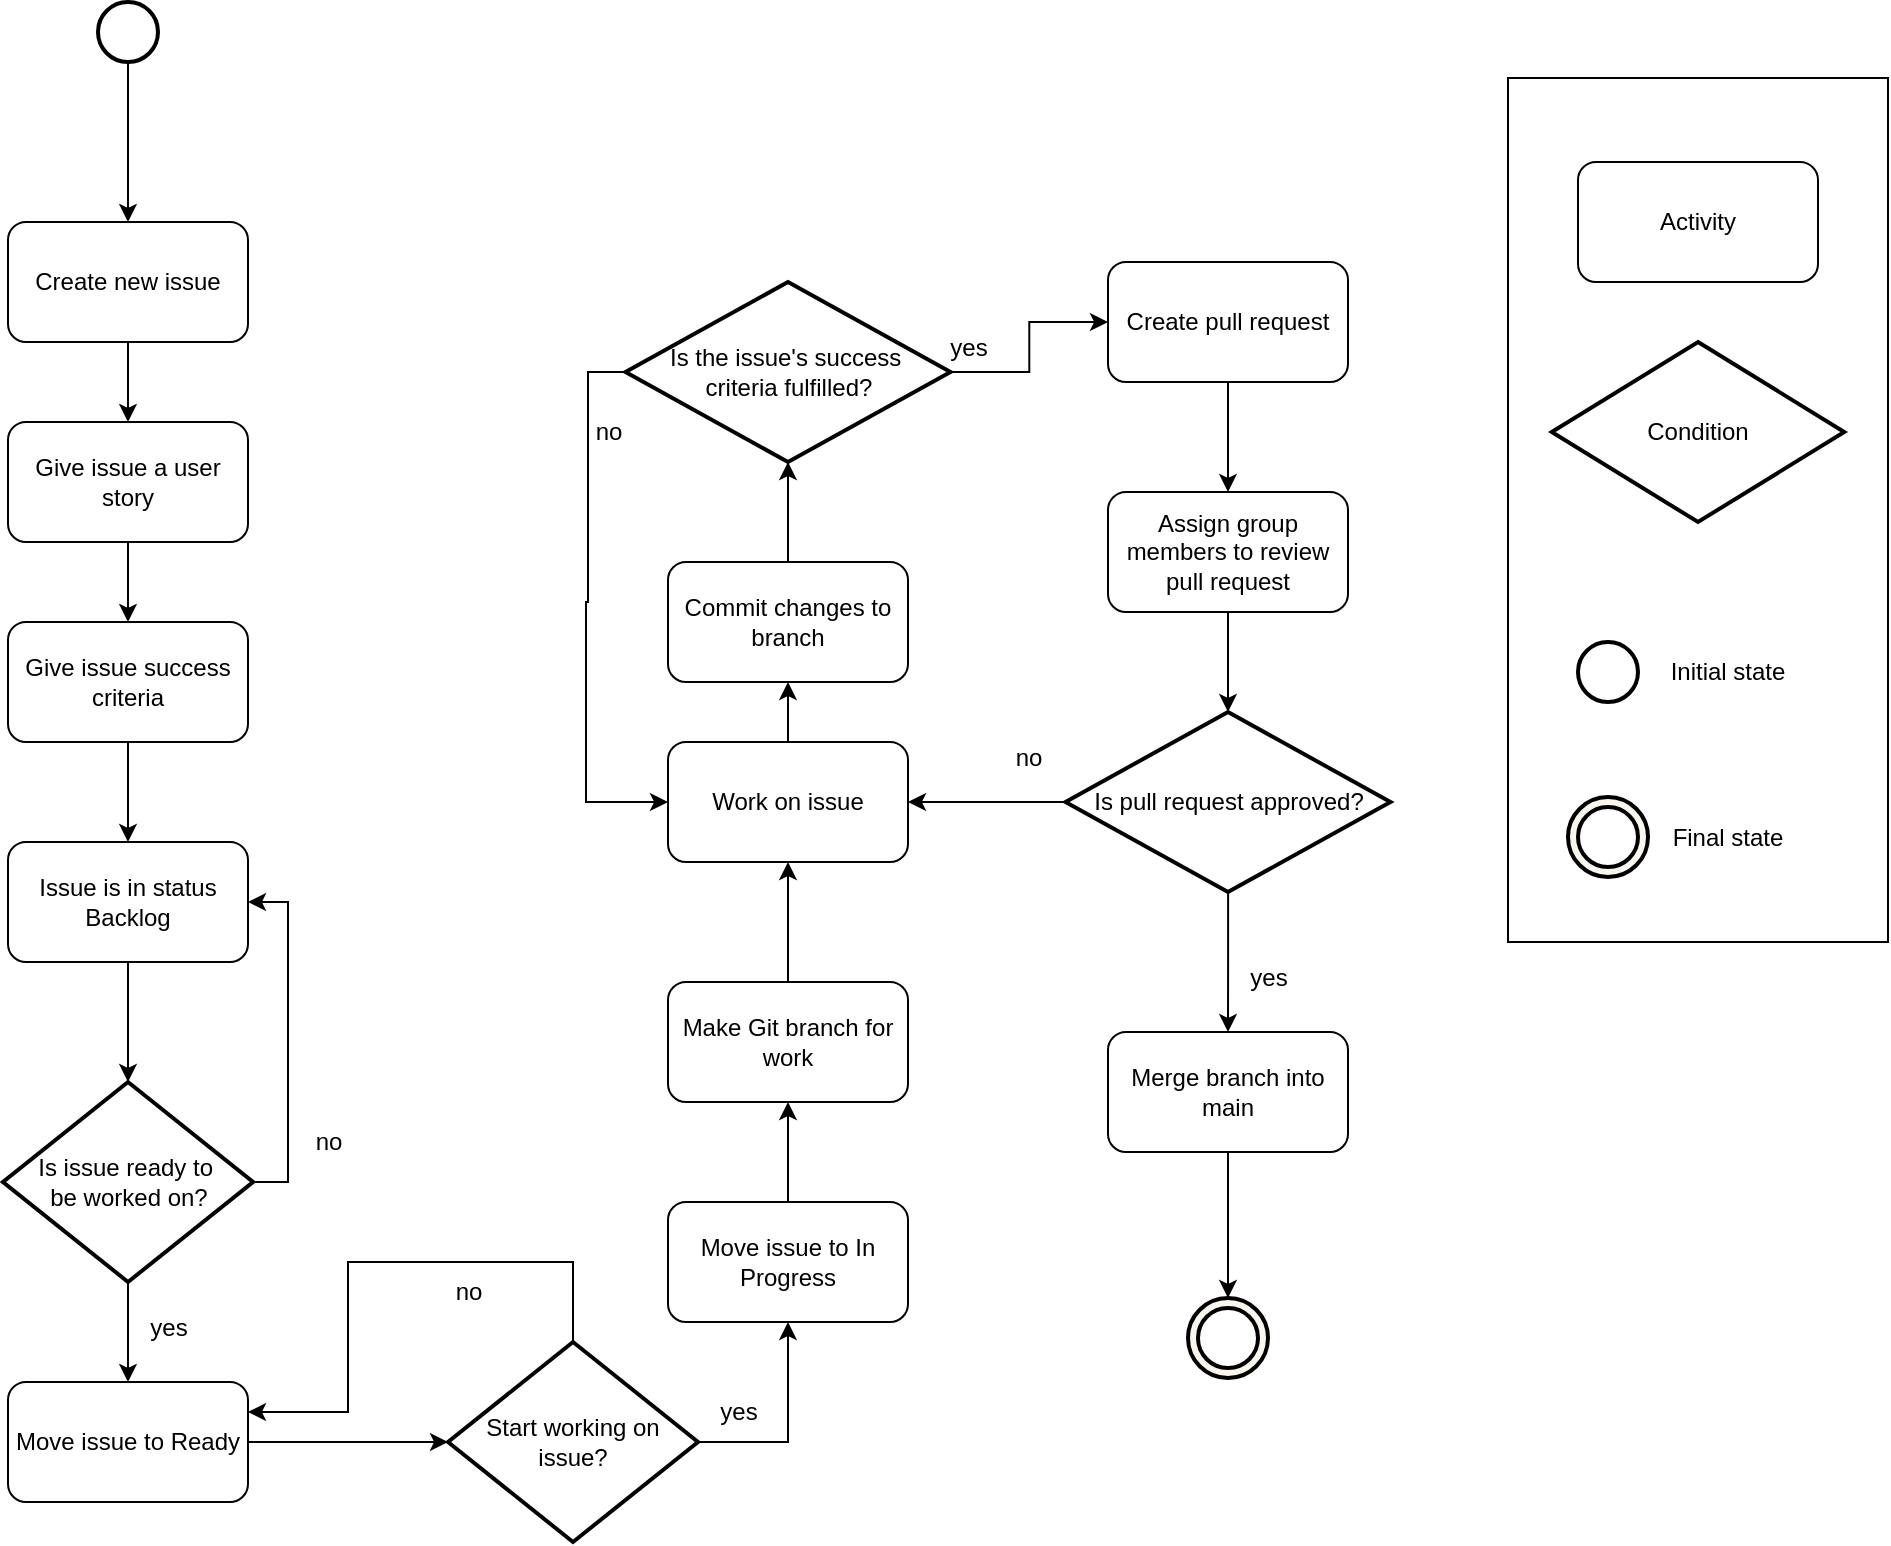 <mxfile version="22.1.11" type="device">
  <diagram id="C5RBs43oDa-KdzZeNtuy" name="Page-1">
    <mxGraphModel dx="1405" dy="873" grid="1" gridSize="10" guides="1" tooltips="1" connect="1" arrows="1" fold="1" page="1" pageScale="1" pageWidth="827" pageHeight="1169" math="0" shadow="0">
      <root>
        <mxCell id="WIyWlLk6GJQsqaUBKTNV-0" />
        <mxCell id="WIyWlLk6GJQsqaUBKTNV-1" parent="WIyWlLk6GJQsqaUBKTNV-0" />
        <mxCell id="WE9RbeKmWWLNKagedYsp-73" value="" style="rounded=0;whiteSpace=wrap;html=1;fillColor=none;" parent="WIyWlLk6GJQsqaUBKTNV-1" vertex="1">
          <mxGeometry x="870" y="68" width="190" height="432" as="geometry" />
        </mxCell>
        <mxCell id="WE9RbeKmWWLNKagedYsp-13" style="edgeStyle=orthogonalEdgeStyle;rounded=0;orthogonalLoop=1;jettySize=auto;html=1;entryX=0.5;entryY=0;entryDx=0;entryDy=0;" parent="WIyWlLk6GJQsqaUBKTNV-1" source="WE9RbeKmWWLNKagedYsp-0" target="WE9RbeKmWWLNKagedYsp-1" edge="1">
          <mxGeometry relative="1" as="geometry" />
        </mxCell>
        <mxCell id="WE9RbeKmWWLNKagedYsp-0" value="" style="strokeWidth=2;html=1;shape=mxgraph.flowchart.start_2;whiteSpace=wrap;" parent="WIyWlLk6GJQsqaUBKTNV-1" vertex="1">
          <mxGeometry x="165" y="30" width="30" height="30" as="geometry" />
        </mxCell>
        <mxCell id="WE9RbeKmWWLNKagedYsp-3" style="edgeStyle=orthogonalEdgeStyle;rounded=0;orthogonalLoop=1;jettySize=auto;html=1;" parent="WIyWlLk6GJQsqaUBKTNV-1" source="WE9RbeKmWWLNKagedYsp-1" target="WE9RbeKmWWLNKagedYsp-2" edge="1">
          <mxGeometry relative="1" as="geometry" />
        </mxCell>
        <mxCell id="WE9RbeKmWWLNKagedYsp-1" value="Create new issue" style="rounded=1;whiteSpace=wrap;html=1;" parent="WIyWlLk6GJQsqaUBKTNV-1" vertex="1">
          <mxGeometry x="120" y="140" width="120" height="60" as="geometry" />
        </mxCell>
        <mxCell id="WE9RbeKmWWLNKagedYsp-7" style="edgeStyle=orthogonalEdgeStyle;rounded=0;orthogonalLoop=1;jettySize=auto;html=1;" parent="WIyWlLk6GJQsqaUBKTNV-1" source="WE9RbeKmWWLNKagedYsp-2" target="WE9RbeKmWWLNKagedYsp-6" edge="1">
          <mxGeometry relative="1" as="geometry" />
        </mxCell>
        <mxCell id="WE9RbeKmWWLNKagedYsp-2" value="Give issue a user story" style="rounded=1;whiteSpace=wrap;html=1;" parent="WIyWlLk6GJQsqaUBKTNV-1" vertex="1">
          <mxGeometry x="120" y="240" width="120" height="60" as="geometry" />
        </mxCell>
        <mxCell id="WE9RbeKmWWLNKagedYsp-17" style="edgeStyle=orthogonalEdgeStyle;rounded=0;orthogonalLoop=1;jettySize=auto;html=1;" parent="WIyWlLk6GJQsqaUBKTNV-1" source="WE9RbeKmWWLNKagedYsp-6" target="WE9RbeKmWWLNKagedYsp-16" edge="1">
          <mxGeometry relative="1" as="geometry" />
        </mxCell>
        <mxCell id="WE9RbeKmWWLNKagedYsp-6" value="Give issue success criteria" style="rounded=1;whiteSpace=wrap;html=1;" parent="WIyWlLk6GJQsqaUBKTNV-1" vertex="1">
          <mxGeometry x="120" y="340" width="120" height="60" as="geometry" />
        </mxCell>
        <mxCell id="WE9RbeKmWWLNKagedYsp-19" style="edgeStyle=orthogonalEdgeStyle;rounded=0;orthogonalLoop=1;jettySize=auto;html=1;entryX=1;entryY=0.5;entryDx=0;entryDy=0;" parent="WIyWlLk6GJQsqaUBKTNV-1" source="WE9RbeKmWWLNKagedYsp-14" target="WE9RbeKmWWLNKagedYsp-16" edge="1">
          <mxGeometry relative="1" as="geometry">
            <Array as="points">
              <mxPoint x="260" y="620" />
              <mxPoint x="260" y="480" />
            </Array>
          </mxGeometry>
        </mxCell>
        <mxCell id="WE9RbeKmWWLNKagedYsp-24" style="edgeStyle=orthogonalEdgeStyle;rounded=0;orthogonalLoop=1;jettySize=auto;html=1;entryX=0.5;entryY=0;entryDx=0;entryDy=0;" parent="WIyWlLk6GJQsqaUBKTNV-1" source="WE9RbeKmWWLNKagedYsp-14" target="WE9RbeKmWWLNKagedYsp-23" edge="1">
          <mxGeometry relative="1" as="geometry" />
        </mxCell>
        <mxCell id="WE9RbeKmWWLNKagedYsp-14" value="&lt;div&gt;Is issue ready to&amp;nbsp;&lt;/div&gt;&lt;div&gt;be worked on?&lt;/div&gt;" style="strokeWidth=2;html=1;shape=mxgraph.flowchart.decision;whiteSpace=wrap;" parent="WIyWlLk6GJQsqaUBKTNV-1" vertex="1">
          <mxGeometry x="117.5" y="570" width="125" height="100" as="geometry" />
        </mxCell>
        <mxCell id="WE9RbeKmWWLNKagedYsp-16" value="Issue is in status Backlog" style="rounded=1;whiteSpace=wrap;html=1;" parent="WIyWlLk6GJQsqaUBKTNV-1" vertex="1">
          <mxGeometry x="120" y="450" width="120" height="60" as="geometry" />
        </mxCell>
        <mxCell id="WE9RbeKmWWLNKagedYsp-18" style="edgeStyle=orthogonalEdgeStyle;rounded=0;orthogonalLoop=1;jettySize=auto;html=1;entryX=0.5;entryY=0;entryDx=0;entryDy=0;entryPerimeter=0;" parent="WIyWlLk6GJQsqaUBKTNV-1" source="WE9RbeKmWWLNKagedYsp-16" target="WE9RbeKmWWLNKagedYsp-14" edge="1">
          <mxGeometry relative="1" as="geometry" />
        </mxCell>
        <mxCell id="WE9RbeKmWWLNKagedYsp-20" value="no" style="text;html=1;align=center;verticalAlign=middle;resizable=0;points=[];autosize=1;strokeColor=none;fillColor=none;" parent="WIyWlLk6GJQsqaUBKTNV-1" vertex="1">
          <mxGeometry x="260" y="585" width="40" height="30" as="geometry" />
        </mxCell>
        <mxCell id="WE9RbeKmWWLNKagedYsp-23" value="Move issue to Ready" style="rounded=1;whiteSpace=wrap;html=1;" parent="WIyWlLk6GJQsqaUBKTNV-1" vertex="1">
          <mxGeometry x="120" y="720" width="120" height="60" as="geometry" />
        </mxCell>
        <mxCell id="WE9RbeKmWWLNKagedYsp-26" value="yes" style="text;html=1;align=center;verticalAlign=middle;resizable=0;points=[];autosize=1;strokeColor=none;fillColor=none;" parent="WIyWlLk6GJQsqaUBKTNV-1" vertex="1">
          <mxGeometry x="180" y="678" width="40" height="30" as="geometry" />
        </mxCell>
        <mxCell id="WE9RbeKmWWLNKagedYsp-32" style="edgeStyle=orthogonalEdgeStyle;rounded=0;orthogonalLoop=1;jettySize=auto;html=1;entryX=1;entryY=0.25;entryDx=0;entryDy=0;" parent="WIyWlLk6GJQsqaUBKTNV-1" source="WE9RbeKmWWLNKagedYsp-29" target="WE9RbeKmWWLNKagedYsp-23" edge="1">
          <mxGeometry relative="1" as="geometry">
            <Array as="points">
              <mxPoint x="403" y="660" />
              <mxPoint x="290" y="660" />
              <mxPoint x="290" y="735" />
            </Array>
          </mxGeometry>
        </mxCell>
        <mxCell id="WE9RbeKmWWLNKagedYsp-36" style="edgeStyle=orthogonalEdgeStyle;rounded=0;orthogonalLoop=1;jettySize=auto;html=1;entryX=0.5;entryY=1;entryDx=0;entryDy=0;" parent="WIyWlLk6GJQsqaUBKTNV-1" source="WE9RbeKmWWLNKagedYsp-29" target="WE9RbeKmWWLNKagedYsp-35" edge="1">
          <mxGeometry relative="1" as="geometry">
            <Array as="points">
              <mxPoint x="510" y="750" />
            </Array>
          </mxGeometry>
        </mxCell>
        <mxCell id="WE9RbeKmWWLNKagedYsp-29" value="Start working on issue?" style="strokeWidth=2;html=1;shape=mxgraph.flowchart.decision;whiteSpace=wrap;" parent="WIyWlLk6GJQsqaUBKTNV-1" vertex="1">
          <mxGeometry x="340" y="700" width="125" height="100" as="geometry" />
        </mxCell>
        <mxCell id="WE9RbeKmWWLNKagedYsp-30" style="edgeStyle=orthogonalEdgeStyle;rounded=0;orthogonalLoop=1;jettySize=auto;html=1;entryX=0;entryY=0.5;entryDx=0;entryDy=0;entryPerimeter=0;" parent="WIyWlLk6GJQsqaUBKTNV-1" source="WE9RbeKmWWLNKagedYsp-23" target="WE9RbeKmWWLNKagedYsp-29" edge="1">
          <mxGeometry relative="1" as="geometry" />
        </mxCell>
        <mxCell id="WE9RbeKmWWLNKagedYsp-31" value="no" style="text;html=1;align=center;verticalAlign=middle;resizable=0;points=[];autosize=1;strokeColor=none;fillColor=none;" parent="WIyWlLk6GJQsqaUBKTNV-1" vertex="1">
          <mxGeometry x="330" y="660" width="40" height="30" as="geometry" />
        </mxCell>
        <mxCell id="WE9RbeKmWWLNKagedYsp-38" style="edgeStyle=orthogonalEdgeStyle;rounded=0;orthogonalLoop=1;jettySize=auto;html=1;" parent="WIyWlLk6GJQsqaUBKTNV-1" source="WE9RbeKmWWLNKagedYsp-35" target="WE9RbeKmWWLNKagedYsp-37" edge="1">
          <mxGeometry relative="1" as="geometry" />
        </mxCell>
        <mxCell id="WE9RbeKmWWLNKagedYsp-35" value="Move issue to In Progress" style="rounded=1;whiteSpace=wrap;html=1;" parent="WIyWlLk6GJQsqaUBKTNV-1" vertex="1">
          <mxGeometry x="450" y="630" width="120" height="60" as="geometry" />
        </mxCell>
        <mxCell id="XPdTD1zhnmzniD1Hm851-0" style="edgeStyle=orthogonalEdgeStyle;rounded=0;orthogonalLoop=1;jettySize=auto;html=1;exitX=0.5;exitY=0;exitDx=0;exitDy=0;entryX=0.5;entryY=1;entryDx=0;entryDy=0;" edge="1" parent="WIyWlLk6GJQsqaUBKTNV-1" source="WE9RbeKmWWLNKagedYsp-37" target="WE9RbeKmWWLNKagedYsp-42">
          <mxGeometry relative="1" as="geometry" />
        </mxCell>
        <mxCell id="WE9RbeKmWWLNKagedYsp-37" value="Make Git branch for work" style="rounded=1;whiteSpace=wrap;html=1;" parent="WIyWlLk6GJQsqaUBKTNV-1" vertex="1">
          <mxGeometry x="450" y="520" width="120" height="60" as="geometry" />
        </mxCell>
        <mxCell id="WE9RbeKmWWLNKagedYsp-41" value="yes" style="text;html=1;align=center;verticalAlign=middle;resizable=0;points=[];autosize=1;strokeColor=none;fillColor=none;" parent="WIyWlLk6GJQsqaUBKTNV-1" vertex="1">
          <mxGeometry x="465" y="720" width="40" height="30" as="geometry" />
        </mxCell>
        <mxCell id="WE9RbeKmWWLNKagedYsp-45" style="edgeStyle=orthogonalEdgeStyle;rounded=0;orthogonalLoop=1;jettySize=auto;html=1;" parent="WIyWlLk6GJQsqaUBKTNV-1" source="WE9RbeKmWWLNKagedYsp-42" target="WE9RbeKmWWLNKagedYsp-44" edge="1">
          <mxGeometry relative="1" as="geometry" />
        </mxCell>
        <mxCell id="WE9RbeKmWWLNKagedYsp-42" value="Work on issue" style="rounded=1;whiteSpace=wrap;html=1;" parent="WIyWlLk6GJQsqaUBKTNV-1" vertex="1">
          <mxGeometry x="450" y="400" width="120" height="60" as="geometry" />
        </mxCell>
        <mxCell id="WE9RbeKmWWLNKagedYsp-44" value="Commit changes to branch" style="rounded=1;whiteSpace=wrap;html=1;" parent="WIyWlLk6GJQsqaUBKTNV-1" vertex="1">
          <mxGeometry x="450" y="310" width="120" height="60" as="geometry" />
        </mxCell>
        <mxCell id="WE9RbeKmWWLNKagedYsp-50" style="edgeStyle=orthogonalEdgeStyle;rounded=0;orthogonalLoop=1;jettySize=auto;html=1;entryX=0;entryY=0.5;entryDx=0;entryDy=0;" parent="WIyWlLk6GJQsqaUBKTNV-1" source="WE9RbeKmWWLNKagedYsp-48" target="WE9RbeKmWWLNKagedYsp-42" edge="1">
          <mxGeometry relative="1" as="geometry">
            <Array as="points">
              <mxPoint x="410" y="215" />
              <mxPoint x="410" y="330" />
              <mxPoint x="409" y="430" />
            </Array>
          </mxGeometry>
        </mxCell>
        <mxCell id="WE9RbeKmWWLNKagedYsp-55" style="edgeStyle=orthogonalEdgeStyle;rounded=0;orthogonalLoop=1;jettySize=auto;html=1;entryX=0;entryY=0.5;entryDx=0;entryDy=0;exitX=1;exitY=0.5;exitDx=0;exitDy=0;exitPerimeter=0;" parent="WIyWlLk6GJQsqaUBKTNV-1" source="WE9RbeKmWWLNKagedYsp-48" target="WE9RbeKmWWLNKagedYsp-54" edge="1">
          <mxGeometry relative="1" as="geometry">
            <mxPoint x="591.25" y="280" as="sourcePoint" />
          </mxGeometry>
        </mxCell>
        <mxCell id="WE9RbeKmWWLNKagedYsp-48" value="&lt;div&gt;Is the issue&#39;s success&amp;nbsp;&lt;/div&gt;&lt;div&gt;criteria fulfilled?&lt;/div&gt;" style="strokeWidth=2;html=1;shape=mxgraph.flowchart.decision;whiteSpace=wrap;" parent="WIyWlLk6GJQsqaUBKTNV-1" vertex="1">
          <mxGeometry x="428.75" y="170" width="162.5" height="90" as="geometry" />
        </mxCell>
        <mxCell id="WE9RbeKmWWLNKagedYsp-49" style="edgeStyle=orthogonalEdgeStyle;rounded=0;orthogonalLoop=1;jettySize=auto;html=1;entryX=0.5;entryY=1;entryDx=0;entryDy=0;entryPerimeter=0;" parent="WIyWlLk6GJQsqaUBKTNV-1" source="WE9RbeKmWWLNKagedYsp-44" target="WE9RbeKmWWLNKagedYsp-48" edge="1">
          <mxGeometry relative="1" as="geometry" />
        </mxCell>
        <mxCell id="WE9RbeKmWWLNKagedYsp-51" value="no" style="text;html=1;align=center;verticalAlign=middle;resizable=0;points=[];autosize=1;strokeColor=none;fillColor=none;" parent="WIyWlLk6GJQsqaUBKTNV-1" vertex="1">
          <mxGeometry x="400" y="230" width="40" height="30" as="geometry" />
        </mxCell>
        <mxCell id="WE9RbeKmWWLNKagedYsp-58" style="edgeStyle=orthogonalEdgeStyle;rounded=0;orthogonalLoop=1;jettySize=auto;html=1;" parent="WIyWlLk6GJQsqaUBKTNV-1" source="WE9RbeKmWWLNKagedYsp-54" target="WE9RbeKmWWLNKagedYsp-57" edge="1">
          <mxGeometry relative="1" as="geometry" />
        </mxCell>
        <mxCell id="WE9RbeKmWWLNKagedYsp-54" value="Create pull request" style="rounded=1;whiteSpace=wrap;html=1;" parent="WIyWlLk6GJQsqaUBKTNV-1" vertex="1">
          <mxGeometry x="670" y="160" width="120" height="60" as="geometry" />
        </mxCell>
        <mxCell id="WE9RbeKmWWLNKagedYsp-56" value="yes" style="text;html=1;align=center;verticalAlign=middle;resizable=0;points=[];autosize=1;strokeColor=none;fillColor=none;" parent="WIyWlLk6GJQsqaUBKTNV-1" vertex="1">
          <mxGeometry x="580" y="188" width="40" height="30" as="geometry" />
        </mxCell>
        <mxCell id="WE9RbeKmWWLNKagedYsp-60" style="edgeStyle=orthogonalEdgeStyle;rounded=0;orthogonalLoop=1;jettySize=auto;html=1;" parent="WIyWlLk6GJQsqaUBKTNV-1" source="WE9RbeKmWWLNKagedYsp-57" edge="1">
          <mxGeometry relative="1" as="geometry">
            <mxPoint x="730" y="385" as="targetPoint" />
          </mxGeometry>
        </mxCell>
        <mxCell id="WE9RbeKmWWLNKagedYsp-57" value="Assign group members to review pull request" style="rounded=1;whiteSpace=wrap;html=1;" parent="WIyWlLk6GJQsqaUBKTNV-1" vertex="1">
          <mxGeometry x="670" y="275" width="120" height="60" as="geometry" />
        </mxCell>
        <mxCell id="WE9RbeKmWWLNKagedYsp-62" style="edgeStyle=orthogonalEdgeStyle;rounded=0;orthogonalLoop=1;jettySize=auto;html=1;" parent="WIyWlLk6GJQsqaUBKTNV-1" source="WE9RbeKmWWLNKagedYsp-61" target="WE9RbeKmWWLNKagedYsp-42" edge="1">
          <mxGeometry relative="1" as="geometry" />
        </mxCell>
        <mxCell id="WE9RbeKmWWLNKagedYsp-68" style="edgeStyle=orthogonalEdgeStyle;rounded=0;orthogonalLoop=1;jettySize=auto;html=1;entryX=0.5;entryY=0;entryDx=0;entryDy=0;" parent="WIyWlLk6GJQsqaUBKTNV-1" source="WE9RbeKmWWLNKagedYsp-61" target="WE9RbeKmWWLNKagedYsp-67" edge="1">
          <mxGeometry relative="1" as="geometry" />
        </mxCell>
        <mxCell id="WE9RbeKmWWLNKagedYsp-61" value="Is pull request approved?" style="strokeWidth=2;html=1;shape=mxgraph.flowchart.decision;whiteSpace=wrap;" parent="WIyWlLk6GJQsqaUBKTNV-1" vertex="1">
          <mxGeometry x="648.75" y="385" width="162.5" height="90" as="geometry" />
        </mxCell>
        <mxCell id="WE9RbeKmWWLNKagedYsp-63" value="no" style="text;html=1;align=center;verticalAlign=middle;resizable=0;points=[];autosize=1;strokeColor=none;fillColor=none;" parent="WIyWlLk6GJQsqaUBKTNV-1" vertex="1">
          <mxGeometry x="610" y="393" width="40" height="30" as="geometry" />
        </mxCell>
        <mxCell id="WE9RbeKmWWLNKagedYsp-67" value="Merge branch into main" style="rounded=1;whiteSpace=wrap;html=1;" parent="WIyWlLk6GJQsqaUBKTNV-1" vertex="1">
          <mxGeometry x="670" y="545" width="120" height="60" as="geometry" />
        </mxCell>
        <mxCell id="WE9RbeKmWWLNKagedYsp-69" value="yes" style="text;html=1;align=center;verticalAlign=middle;resizable=0;points=[];autosize=1;strokeColor=none;fillColor=none;" parent="WIyWlLk6GJQsqaUBKTNV-1" vertex="1">
          <mxGeometry x="730" y="503" width="40" height="30" as="geometry" />
        </mxCell>
        <mxCell id="WE9RbeKmWWLNKagedYsp-71" style="edgeStyle=orthogonalEdgeStyle;rounded=0;orthogonalLoop=1;jettySize=auto;html=1;entryX=0.5;entryY=0;entryDx=0;entryDy=0;entryPerimeter=0;" parent="WIyWlLk6GJQsqaUBKTNV-1" source="WE9RbeKmWWLNKagedYsp-67" target="XPdTD1zhnmzniD1Hm851-1" edge="1">
          <mxGeometry relative="1" as="geometry">
            <mxPoint x="730" y="675" as="targetPoint" />
          </mxGeometry>
        </mxCell>
        <mxCell id="WE9RbeKmWWLNKagedYsp-74" value="Activity" style="rounded=1;whiteSpace=wrap;html=1;" parent="WIyWlLk6GJQsqaUBKTNV-1" vertex="1">
          <mxGeometry x="905" y="110" width="120" height="60" as="geometry" />
        </mxCell>
        <mxCell id="WE9RbeKmWWLNKagedYsp-75" value="Condition" style="strokeWidth=2;html=1;shape=mxgraph.flowchart.decision;whiteSpace=wrap;" parent="WIyWlLk6GJQsqaUBKTNV-1" vertex="1">
          <mxGeometry x="891.88" y="200" width="146.25" height="90" as="geometry" />
        </mxCell>
        <mxCell id="WE9RbeKmWWLNKagedYsp-76" value="" style="strokeWidth=2;html=1;shape=mxgraph.flowchart.start_2;whiteSpace=wrap;" parent="WIyWlLk6GJQsqaUBKTNV-1" vertex="1">
          <mxGeometry x="905" y="350" width="30" height="30" as="geometry" />
        </mxCell>
        <mxCell id="WE9RbeKmWWLNKagedYsp-79" value="Initial state" style="text;html=1;strokeColor=none;fillColor=none;align=center;verticalAlign=middle;whiteSpace=wrap;rounded=0;" parent="WIyWlLk6GJQsqaUBKTNV-1" vertex="1">
          <mxGeometry x="950" y="350" width="60" height="30" as="geometry" />
        </mxCell>
        <mxCell id="WE9RbeKmWWLNKagedYsp-80" value="Final state" style="text;html=1;strokeColor=none;fillColor=none;align=center;verticalAlign=middle;whiteSpace=wrap;rounded=0;" parent="WIyWlLk6GJQsqaUBKTNV-1" vertex="1">
          <mxGeometry x="950" y="432.5" width="60" height="30" as="geometry" />
        </mxCell>
        <mxCell id="XPdTD1zhnmzniD1Hm851-1" value="" style="strokeWidth=2;html=1;shape=mxgraph.flowchart.start_2;whiteSpace=wrap;fillColor=#f9f7ed;strokeColor=#000000;" vertex="1" parent="WIyWlLk6GJQsqaUBKTNV-1">
          <mxGeometry x="710" y="678" width="40" height="40" as="geometry" />
        </mxCell>
        <mxCell id="XPdTD1zhnmzniD1Hm851-2" value="" style="strokeWidth=2;html=1;shape=mxgraph.flowchart.start_2;whiteSpace=wrap;" vertex="1" parent="WIyWlLk6GJQsqaUBKTNV-1">
          <mxGeometry x="715" y="683" width="30" height="30" as="geometry" />
        </mxCell>
        <mxCell id="XPdTD1zhnmzniD1Hm851-3" value="" style="strokeWidth=2;html=1;shape=mxgraph.flowchart.start_2;whiteSpace=wrap;fillColor=#f9f7ed;strokeColor=#000000;" vertex="1" parent="WIyWlLk6GJQsqaUBKTNV-1">
          <mxGeometry x="900" y="427.5" width="40" height="40" as="geometry" />
        </mxCell>
        <mxCell id="XPdTD1zhnmzniD1Hm851-4" value="" style="strokeWidth=2;html=1;shape=mxgraph.flowchart.start_2;whiteSpace=wrap;" vertex="1" parent="WIyWlLk6GJQsqaUBKTNV-1">
          <mxGeometry x="905" y="432.5" width="30" height="30" as="geometry" />
        </mxCell>
      </root>
    </mxGraphModel>
  </diagram>
</mxfile>
